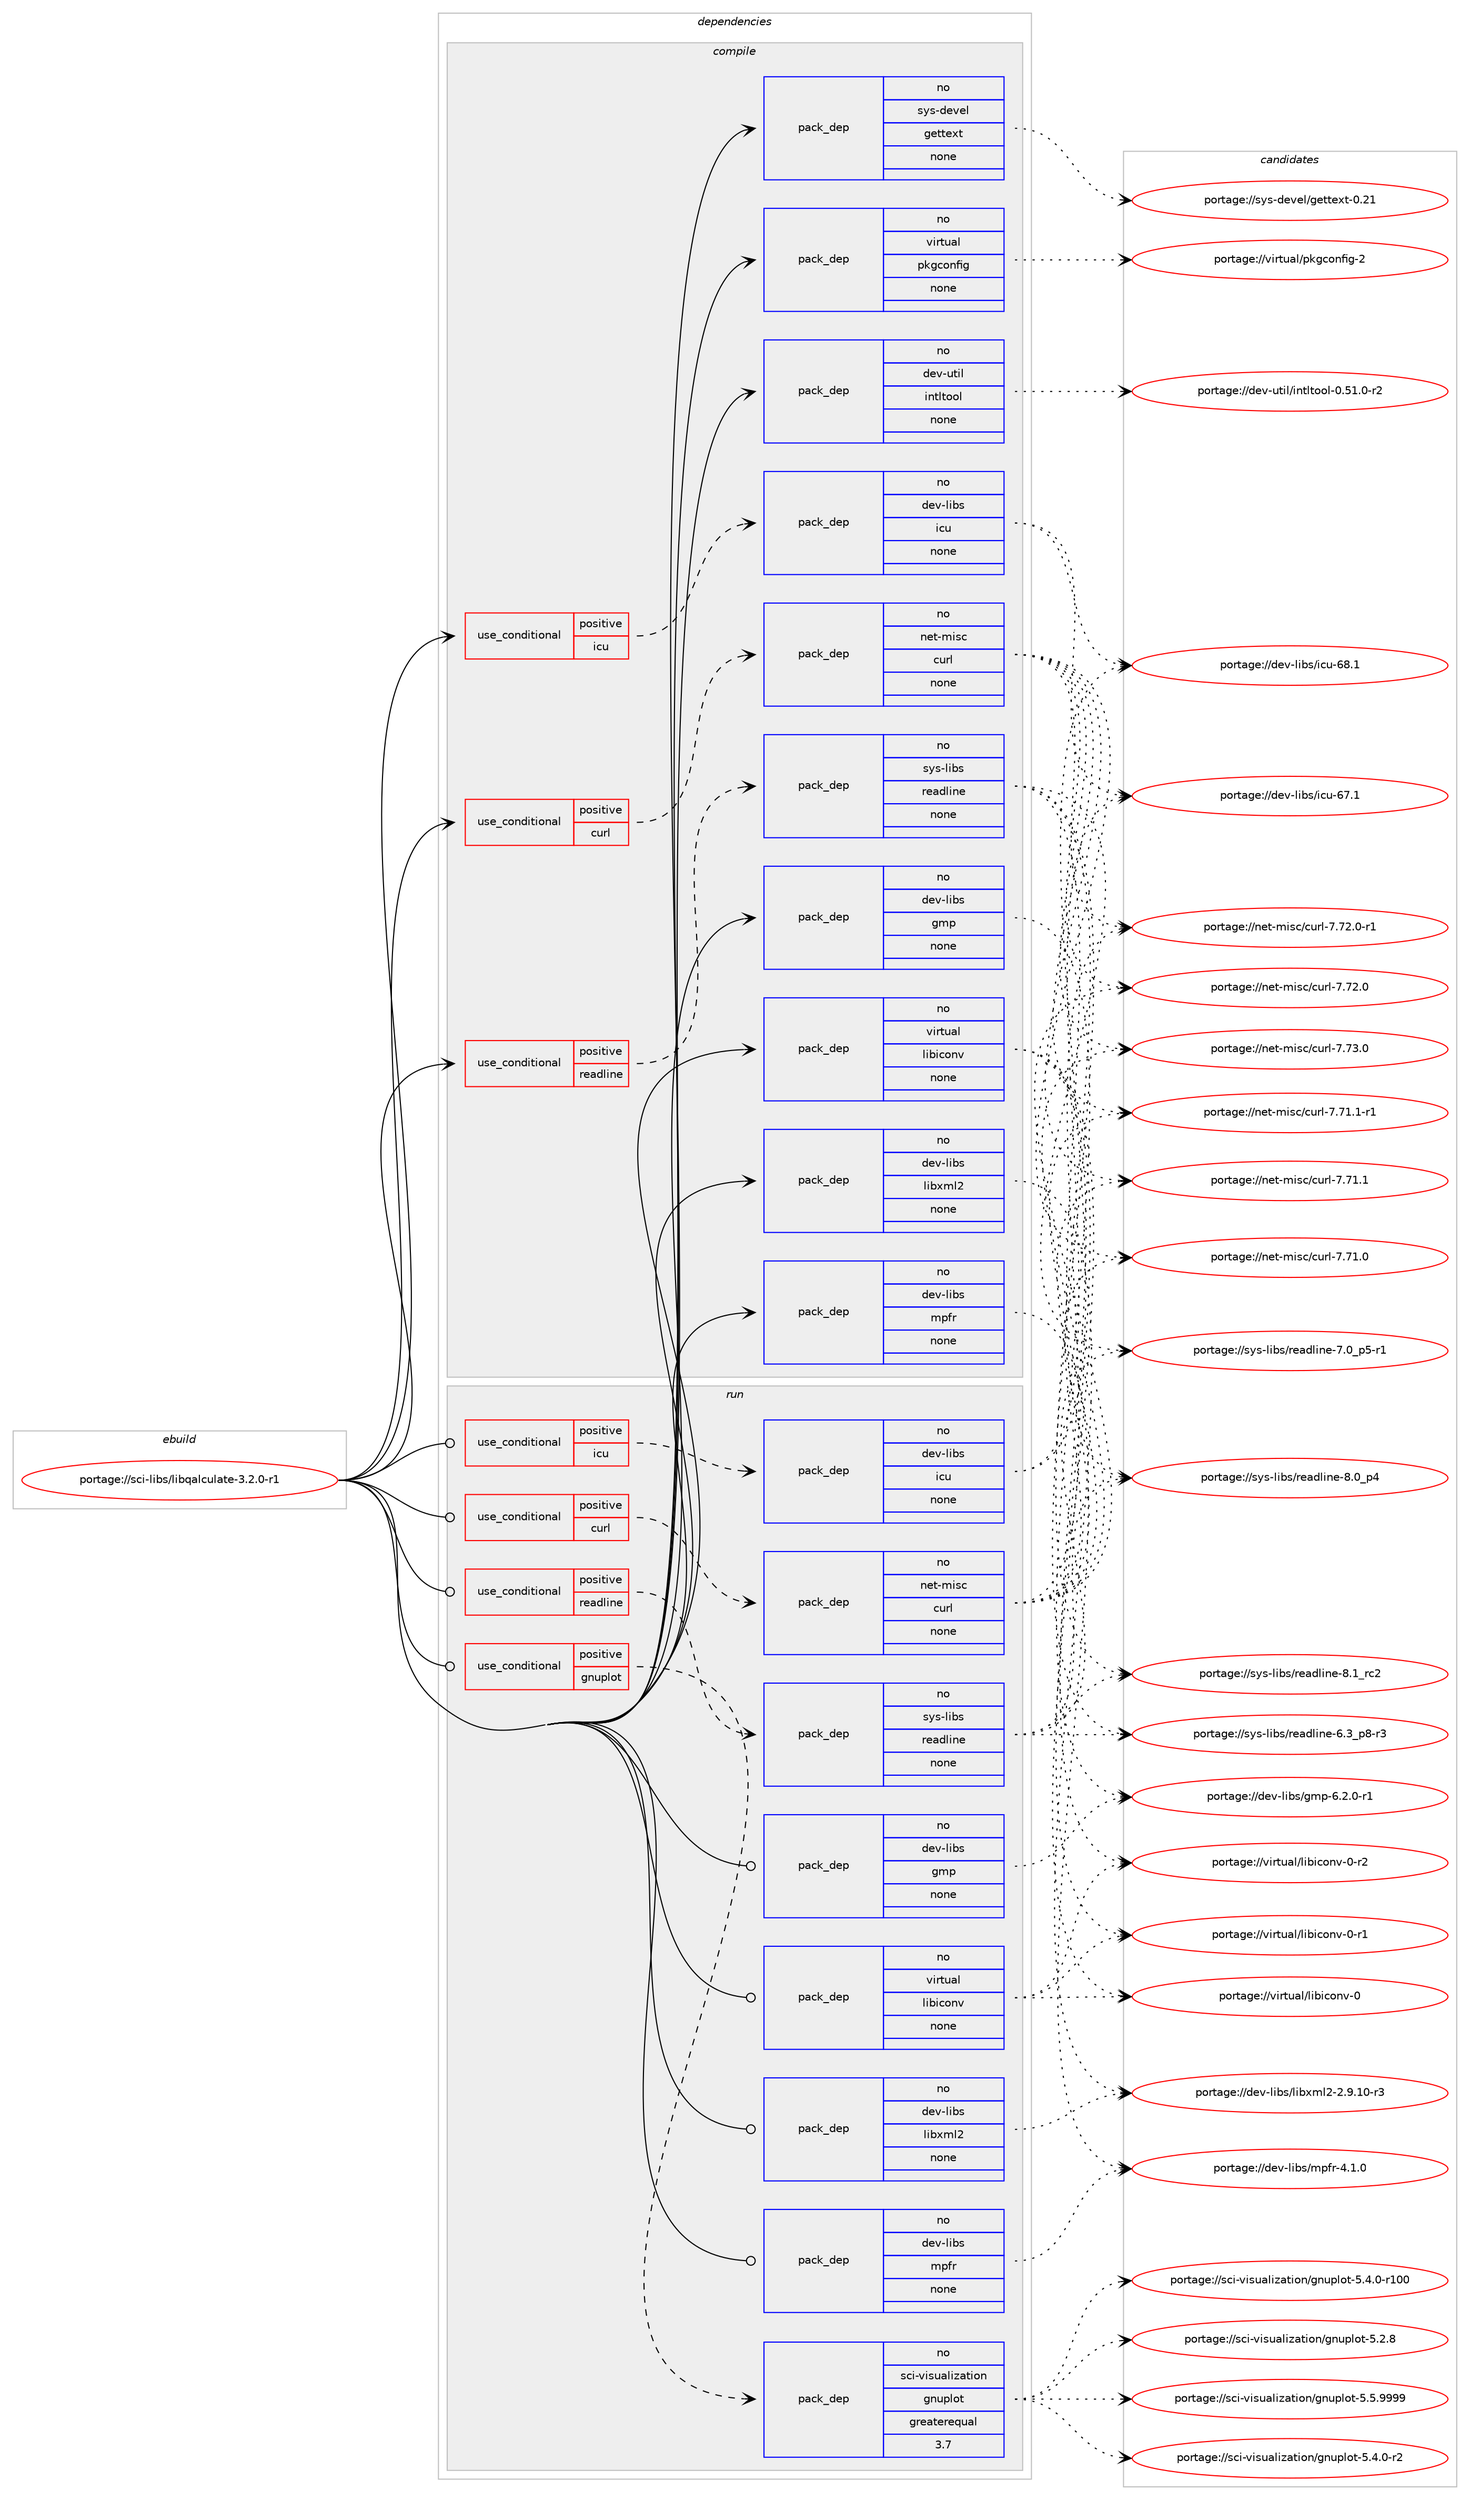 digraph prolog {

# *************
# Graph options
# *************

newrank=true;
concentrate=true;
compound=true;
graph [rankdir=LR,fontname=Helvetica,fontsize=10,ranksep=1.5];#, ranksep=2.5, nodesep=0.2];
edge  [arrowhead=vee];
node  [fontname=Helvetica,fontsize=10];

# **********
# The ebuild
# **********

subgraph cluster_leftcol {
color=gray;
rank=same;
label=<<i>ebuild</i>>;
id [label="portage://sci-libs/libqalculate-3.2.0-r1", color=red, width=4, href="../sci-libs/libqalculate-3.2.0-r1.svg"];
}

# ****************
# The dependencies
# ****************

subgraph cluster_midcol {
color=gray;
label=<<i>dependencies</i>>;
subgraph cluster_compile {
fillcolor="#eeeeee";
style=filled;
label=<<i>compile</i>>;
subgraph cond254 {
dependency2158 [label=<<TABLE BORDER="0" CELLBORDER="1" CELLSPACING="0" CELLPADDING="4"><TR><TD ROWSPAN="3" CELLPADDING="10">use_conditional</TD></TR><TR><TD>positive</TD></TR><TR><TD>curl</TD></TR></TABLE>>, shape=none, color=red];
subgraph pack1875 {
dependency2159 [label=<<TABLE BORDER="0" CELLBORDER="1" CELLSPACING="0" CELLPADDING="4" WIDTH="220"><TR><TD ROWSPAN="6" CELLPADDING="30">pack_dep</TD></TR><TR><TD WIDTH="110">no</TD></TR><TR><TD>net-misc</TD></TR><TR><TD>curl</TD></TR><TR><TD>none</TD></TR><TR><TD></TD></TR></TABLE>>, shape=none, color=blue];
}
dependency2158:e -> dependency2159:w [weight=20,style="dashed",arrowhead="vee"];
}
id:e -> dependency2158:w [weight=20,style="solid",arrowhead="vee"];
subgraph cond255 {
dependency2160 [label=<<TABLE BORDER="0" CELLBORDER="1" CELLSPACING="0" CELLPADDING="4"><TR><TD ROWSPAN="3" CELLPADDING="10">use_conditional</TD></TR><TR><TD>positive</TD></TR><TR><TD>icu</TD></TR></TABLE>>, shape=none, color=red];
subgraph pack1876 {
dependency2161 [label=<<TABLE BORDER="0" CELLBORDER="1" CELLSPACING="0" CELLPADDING="4" WIDTH="220"><TR><TD ROWSPAN="6" CELLPADDING="30">pack_dep</TD></TR><TR><TD WIDTH="110">no</TD></TR><TR><TD>dev-libs</TD></TR><TR><TD>icu</TD></TR><TR><TD>none</TD></TR><TR><TD></TD></TR></TABLE>>, shape=none, color=blue];
}
dependency2160:e -> dependency2161:w [weight=20,style="dashed",arrowhead="vee"];
}
id:e -> dependency2160:w [weight=20,style="solid",arrowhead="vee"];
subgraph cond256 {
dependency2162 [label=<<TABLE BORDER="0" CELLBORDER="1" CELLSPACING="0" CELLPADDING="4"><TR><TD ROWSPAN="3" CELLPADDING="10">use_conditional</TD></TR><TR><TD>positive</TD></TR><TR><TD>readline</TD></TR></TABLE>>, shape=none, color=red];
subgraph pack1877 {
dependency2163 [label=<<TABLE BORDER="0" CELLBORDER="1" CELLSPACING="0" CELLPADDING="4" WIDTH="220"><TR><TD ROWSPAN="6" CELLPADDING="30">pack_dep</TD></TR><TR><TD WIDTH="110">no</TD></TR><TR><TD>sys-libs</TD></TR><TR><TD>readline</TD></TR><TR><TD>none</TD></TR><TR><TD></TD></TR></TABLE>>, shape=none, color=blue];
}
dependency2162:e -> dependency2163:w [weight=20,style="dashed",arrowhead="vee"];
}
id:e -> dependency2162:w [weight=20,style="solid",arrowhead="vee"];
subgraph pack1878 {
dependency2164 [label=<<TABLE BORDER="0" CELLBORDER="1" CELLSPACING="0" CELLPADDING="4" WIDTH="220"><TR><TD ROWSPAN="6" CELLPADDING="30">pack_dep</TD></TR><TR><TD WIDTH="110">no</TD></TR><TR><TD>dev-libs</TD></TR><TR><TD>gmp</TD></TR><TR><TD>none</TD></TR><TR><TD></TD></TR></TABLE>>, shape=none, color=blue];
}
id:e -> dependency2164:w [weight=20,style="solid",arrowhead="vee"];
subgraph pack1879 {
dependency2165 [label=<<TABLE BORDER="0" CELLBORDER="1" CELLSPACING="0" CELLPADDING="4" WIDTH="220"><TR><TD ROWSPAN="6" CELLPADDING="30">pack_dep</TD></TR><TR><TD WIDTH="110">no</TD></TR><TR><TD>dev-libs</TD></TR><TR><TD>libxml2</TD></TR><TR><TD>none</TD></TR><TR><TD></TD></TR></TABLE>>, shape=none, color=blue];
}
id:e -> dependency2165:w [weight=20,style="solid",arrowhead="vee"];
subgraph pack1880 {
dependency2166 [label=<<TABLE BORDER="0" CELLBORDER="1" CELLSPACING="0" CELLPADDING="4" WIDTH="220"><TR><TD ROWSPAN="6" CELLPADDING="30">pack_dep</TD></TR><TR><TD WIDTH="110">no</TD></TR><TR><TD>dev-libs</TD></TR><TR><TD>mpfr</TD></TR><TR><TD>none</TD></TR><TR><TD></TD></TR></TABLE>>, shape=none, color=blue];
}
id:e -> dependency2166:w [weight=20,style="solid",arrowhead="vee"];
subgraph pack1881 {
dependency2167 [label=<<TABLE BORDER="0" CELLBORDER="1" CELLSPACING="0" CELLPADDING="4" WIDTH="220"><TR><TD ROWSPAN="6" CELLPADDING="30">pack_dep</TD></TR><TR><TD WIDTH="110">no</TD></TR><TR><TD>dev-util</TD></TR><TR><TD>intltool</TD></TR><TR><TD>none</TD></TR><TR><TD></TD></TR></TABLE>>, shape=none, color=blue];
}
id:e -> dependency2167:w [weight=20,style="solid",arrowhead="vee"];
subgraph pack1882 {
dependency2168 [label=<<TABLE BORDER="0" CELLBORDER="1" CELLSPACING="0" CELLPADDING="4" WIDTH="220"><TR><TD ROWSPAN="6" CELLPADDING="30">pack_dep</TD></TR><TR><TD WIDTH="110">no</TD></TR><TR><TD>sys-devel</TD></TR><TR><TD>gettext</TD></TR><TR><TD>none</TD></TR><TR><TD></TD></TR></TABLE>>, shape=none, color=blue];
}
id:e -> dependency2168:w [weight=20,style="solid",arrowhead="vee"];
subgraph pack1883 {
dependency2169 [label=<<TABLE BORDER="0" CELLBORDER="1" CELLSPACING="0" CELLPADDING="4" WIDTH="220"><TR><TD ROWSPAN="6" CELLPADDING="30">pack_dep</TD></TR><TR><TD WIDTH="110">no</TD></TR><TR><TD>virtual</TD></TR><TR><TD>libiconv</TD></TR><TR><TD>none</TD></TR><TR><TD></TD></TR></TABLE>>, shape=none, color=blue];
}
id:e -> dependency2169:w [weight=20,style="solid",arrowhead="vee"];
subgraph pack1884 {
dependency2170 [label=<<TABLE BORDER="0" CELLBORDER="1" CELLSPACING="0" CELLPADDING="4" WIDTH="220"><TR><TD ROWSPAN="6" CELLPADDING="30">pack_dep</TD></TR><TR><TD WIDTH="110">no</TD></TR><TR><TD>virtual</TD></TR><TR><TD>pkgconfig</TD></TR><TR><TD>none</TD></TR><TR><TD></TD></TR></TABLE>>, shape=none, color=blue];
}
id:e -> dependency2170:w [weight=20,style="solid",arrowhead="vee"];
}
subgraph cluster_compileandrun {
fillcolor="#eeeeee";
style=filled;
label=<<i>compile and run</i>>;
}
subgraph cluster_run {
fillcolor="#eeeeee";
style=filled;
label=<<i>run</i>>;
subgraph cond257 {
dependency2171 [label=<<TABLE BORDER="0" CELLBORDER="1" CELLSPACING="0" CELLPADDING="4"><TR><TD ROWSPAN="3" CELLPADDING="10">use_conditional</TD></TR><TR><TD>positive</TD></TR><TR><TD>curl</TD></TR></TABLE>>, shape=none, color=red];
subgraph pack1885 {
dependency2172 [label=<<TABLE BORDER="0" CELLBORDER="1" CELLSPACING="0" CELLPADDING="4" WIDTH="220"><TR><TD ROWSPAN="6" CELLPADDING="30">pack_dep</TD></TR><TR><TD WIDTH="110">no</TD></TR><TR><TD>net-misc</TD></TR><TR><TD>curl</TD></TR><TR><TD>none</TD></TR><TR><TD></TD></TR></TABLE>>, shape=none, color=blue];
}
dependency2171:e -> dependency2172:w [weight=20,style="dashed",arrowhead="vee"];
}
id:e -> dependency2171:w [weight=20,style="solid",arrowhead="odot"];
subgraph cond258 {
dependency2173 [label=<<TABLE BORDER="0" CELLBORDER="1" CELLSPACING="0" CELLPADDING="4"><TR><TD ROWSPAN="3" CELLPADDING="10">use_conditional</TD></TR><TR><TD>positive</TD></TR><TR><TD>gnuplot</TD></TR></TABLE>>, shape=none, color=red];
subgraph pack1886 {
dependency2174 [label=<<TABLE BORDER="0" CELLBORDER="1" CELLSPACING="0" CELLPADDING="4" WIDTH="220"><TR><TD ROWSPAN="6" CELLPADDING="30">pack_dep</TD></TR><TR><TD WIDTH="110">no</TD></TR><TR><TD>sci-visualization</TD></TR><TR><TD>gnuplot</TD></TR><TR><TD>greaterequal</TD></TR><TR><TD>3.7</TD></TR></TABLE>>, shape=none, color=blue];
}
dependency2173:e -> dependency2174:w [weight=20,style="dashed",arrowhead="vee"];
}
id:e -> dependency2173:w [weight=20,style="solid",arrowhead="odot"];
subgraph cond259 {
dependency2175 [label=<<TABLE BORDER="0" CELLBORDER="1" CELLSPACING="0" CELLPADDING="4"><TR><TD ROWSPAN="3" CELLPADDING="10">use_conditional</TD></TR><TR><TD>positive</TD></TR><TR><TD>icu</TD></TR></TABLE>>, shape=none, color=red];
subgraph pack1887 {
dependency2176 [label=<<TABLE BORDER="0" CELLBORDER="1" CELLSPACING="0" CELLPADDING="4" WIDTH="220"><TR><TD ROWSPAN="6" CELLPADDING="30">pack_dep</TD></TR><TR><TD WIDTH="110">no</TD></TR><TR><TD>dev-libs</TD></TR><TR><TD>icu</TD></TR><TR><TD>none</TD></TR><TR><TD></TD></TR></TABLE>>, shape=none, color=blue];
}
dependency2175:e -> dependency2176:w [weight=20,style="dashed",arrowhead="vee"];
}
id:e -> dependency2175:w [weight=20,style="solid",arrowhead="odot"];
subgraph cond260 {
dependency2177 [label=<<TABLE BORDER="0" CELLBORDER="1" CELLSPACING="0" CELLPADDING="4"><TR><TD ROWSPAN="3" CELLPADDING="10">use_conditional</TD></TR><TR><TD>positive</TD></TR><TR><TD>readline</TD></TR></TABLE>>, shape=none, color=red];
subgraph pack1888 {
dependency2178 [label=<<TABLE BORDER="0" CELLBORDER="1" CELLSPACING="0" CELLPADDING="4" WIDTH="220"><TR><TD ROWSPAN="6" CELLPADDING="30">pack_dep</TD></TR><TR><TD WIDTH="110">no</TD></TR><TR><TD>sys-libs</TD></TR><TR><TD>readline</TD></TR><TR><TD>none</TD></TR><TR><TD></TD></TR></TABLE>>, shape=none, color=blue];
}
dependency2177:e -> dependency2178:w [weight=20,style="dashed",arrowhead="vee"];
}
id:e -> dependency2177:w [weight=20,style="solid",arrowhead="odot"];
subgraph pack1889 {
dependency2179 [label=<<TABLE BORDER="0" CELLBORDER="1" CELLSPACING="0" CELLPADDING="4" WIDTH="220"><TR><TD ROWSPAN="6" CELLPADDING="30">pack_dep</TD></TR><TR><TD WIDTH="110">no</TD></TR><TR><TD>dev-libs</TD></TR><TR><TD>gmp</TD></TR><TR><TD>none</TD></TR><TR><TD></TD></TR></TABLE>>, shape=none, color=blue];
}
id:e -> dependency2179:w [weight=20,style="solid",arrowhead="odot"];
subgraph pack1890 {
dependency2180 [label=<<TABLE BORDER="0" CELLBORDER="1" CELLSPACING="0" CELLPADDING="4" WIDTH="220"><TR><TD ROWSPAN="6" CELLPADDING="30">pack_dep</TD></TR><TR><TD WIDTH="110">no</TD></TR><TR><TD>dev-libs</TD></TR><TR><TD>libxml2</TD></TR><TR><TD>none</TD></TR><TR><TD></TD></TR></TABLE>>, shape=none, color=blue];
}
id:e -> dependency2180:w [weight=20,style="solid",arrowhead="odot"];
subgraph pack1891 {
dependency2181 [label=<<TABLE BORDER="0" CELLBORDER="1" CELLSPACING="0" CELLPADDING="4" WIDTH="220"><TR><TD ROWSPAN="6" CELLPADDING="30">pack_dep</TD></TR><TR><TD WIDTH="110">no</TD></TR><TR><TD>dev-libs</TD></TR><TR><TD>mpfr</TD></TR><TR><TD>none</TD></TR><TR><TD></TD></TR></TABLE>>, shape=none, color=blue];
}
id:e -> dependency2181:w [weight=20,style="solid",arrowhead="odot"];
subgraph pack1892 {
dependency2182 [label=<<TABLE BORDER="0" CELLBORDER="1" CELLSPACING="0" CELLPADDING="4" WIDTH="220"><TR><TD ROWSPAN="6" CELLPADDING="30">pack_dep</TD></TR><TR><TD WIDTH="110">no</TD></TR><TR><TD>virtual</TD></TR><TR><TD>libiconv</TD></TR><TR><TD>none</TD></TR><TR><TD></TD></TR></TABLE>>, shape=none, color=blue];
}
id:e -> dependency2182:w [weight=20,style="solid",arrowhead="odot"];
}
}

# **************
# The candidates
# **************

subgraph cluster_choices {
rank=same;
color=gray;
label=<<i>candidates</i>>;

subgraph choice1875 {
color=black;
nodesep=1;
choice1101011164510910511599479911711410845554655514648 [label="portage://net-misc/curl-7.73.0", color=red, width=4,href="../net-misc/curl-7.73.0.svg"];
choice11010111645109105115994799117114108455546555046484511449 [label="portage://net-misc/curl-7.72.0-r1", color=red, width=4,href="../net-misc/curl-7.72.0-r1.svg"];
choice1101011164510910511599479911711410845554655504648 [label="portage://net-misc/curl-7.72.0", color=red, width=4,href="../net-misc/curl-7.72.0.svg"];
choice11010111645109105115994799117114108455546554946494511449 [label="portage://net-misc/curl-7.71.1-r1", color=red, width=4,href="../net-misc/curl-7.71.1-r1.svg"];
choice1101011164510910511599479911711410845554655494649 [label="portage://net-misc/curl-7.71.1", color=red, width=4,href="../net-misc/curl-7.71.1.svg"];
choice1101011164510910511599479911711410845554655494648 [label="portage://net-misc/curl-7.71.0", color=red, width=4,href="../net-misc/curl-7.71.0.svg"];
dependency2159:e -> choice1101011164510910511599479911711410845554655514648:w [style=dotted,weight="100"];
dependency2159:e -> choice11010111645109105115994799117114108455546555046484511449:w [style=dotted,weight="100"];
dependency2159:e -> choice1101011164510910511599479911711410845554655504648:w [style=dotted,weight="100"];
dependency2159:e -> choice11010111645109105115994799117114108455546554946494511449:w [style=dotted,weight="100"];
dependency2159:e -> choice1101011164510910511599479911711410845554655494649:w [style=dotted,weight="100"];
dependency2159:e -> choice1101011164510910511599479911711410845554655494648:w [style=dotted,weight="100"];
}
subgraph choice1876 {
color=black;
nodesep=1;
choice100101118451081059811547105991174554564649 [label="portage://dev-libs/icu-68.1", color=red, width=4,href="../dev-libs/icu-68.1.svg"];
choice100101118451081059811547105991174554554649 [label="portage://dev-libs/icu-67.1", color=red, width=4,href="../dev-libs/icu-67.1.svg"];
dependency2161:e -> choice100101118451081059811547105991174554564649:w [style=dotted,weight="100"];
dependency2161:e -> choice100101118451081059811547105991174554554649:w [style=dotted,weight="100"];
}
subgraph choice1877 {
color=black;
nodesep=1;
choice1151211154510810598115471141019710010810511010145564649951149950 [label="portage://sys-libs/readline-8.1_rc2", color=red, width=4,href="../sys-libs/readline-8.1_rc2.svg"];
choice11512111545108105981154711410197100108105110101455646489511252 [label="portage://sys-libs/readline-8.0_p4", color=red, width=4,href="../sys-libs/readline-8.0_p4.svg"];
choice115121115451081059811547114101971001081051101014555464895112534511449 [label="portage://sys-libs/readline-7.0_p5-r1", color=red, width=4,href="../sys-libs/readline-7.0_p5-r1.svg"];
choice115121115451081059811547114101971001081051101014554465195112564511451 [label="portage://sys-libs/readline-6.3_p8-r3", color=red, width=4,href="../sys-libs/readline-6.3_p8-r3.svg"];
dependency2163:e -> choice1151211154510810598115471141019710010810511010145564649951149950:w [style=dotted,weight="100"];
dependency2163:e -> choice11512111545108105981154711410197100108105110101455646489511252:w [style=dotted,weight="100"];
dependency2163:e -> choice115121115451081059811547114101971001081051101014555464895112534511449:w [style=dotted,weight="100"];
dependency2163:e -> choice115121115451081059811547114101971001081051101014554465195112564511451:w [style=dotted,weight="100"];
}
subgraph choice1878 {
color=black;
nodesep=1;
choice1001011184510810598115471031091124554465046484511449 [label="portage://dev-libs/gmp-6.2.0-r1", color=red, width=4,href="../dev-libs/gmp-6.2.0-r1.svg"];
dependency2164:e -> choice1001011184510810598115471031091124554465046484511449:w [style=dotted,weight="100"];
}
subgraph choice1879 {
color=black;
nodesep=1;
choice1001011184510810598115471081059812010910850455046574649484511451 [label="portage://dev-libs/libxml2-2.9.10-r3", color=red, width=4,href="../dev-libs/libxml2-2.9.10-r3.svg"];
dependency2165:e -> choice1001011184510810598115471081059812010910850455046574649484511451:w [style=dotted,weight="100"];
}
subgraph choice1880 {
color=black;
nodesep=1;
choice100101118451081059811547109112102114455246494648 [label="portage://dev-libs/mpfr-4.1.0", color=red, width=4,href="../dev-libs/mpfr-4.1.0.svg"];
dependency2166:e -> choice100101118451081059811547109112102114455246494648:w [style=dotted,weight="100"];
}
subgraph choice1881 {
color=black;
nodesep=1;
choice1001011184511711610510847105110116108116111111108454846534946484511450 [label="portage://dev-util/intltool-0.51.0-r2", color=red, width=4,href="../dev-util/intltool-0.51.0-r2.svg"];
dependency2167:e -> choice1001011184511711610510847105110116108116111111108454846534946484511450:w [style=dotted,weight="100"];
}
subgraph choice1882 {
color=black;
nodesep=1;
choice11512111545100101118101108471031011161161011201164548465049 [label="portage://sys-devel/gettext-0.21", color=red, width=4,href="../sys-devel/gettext-0.21.svg"];
dependency2168:e -> choice11512111545100101118101108471031011161161011201164548465049:w [style=dotted,weight="100"];
}
subgraph choice1883 {
color=black;
nodesep=1;
choice1181051141161179710847108105981059911111011845484511450 [label="portage://virtual/libiconv-0-r2", color=red, width=4,href="../virtual/libiconv-0-r2.svg"];
choice1181051141161179710847108105981059911111011845484511449 [label="portage://virtual/libiconv-0-r1", color=red, width=4,href="../virtual/libiconv-0-r1.svg"];
choice118105114116117971084710810598105991111101184548 [label="portage://virtual/libiconv-0", color=red, width=4,href="../virtual/libiconv-0.svg"];
dependency2169:e -> choice1181051141161179710847108105981059911111011845484511450:w [style=dotted,weight="100"];
dependency2169:e -> choice1181051141161179710847108105981059911111011845484511449:w [style=dotted,weight="100"];
dependency2169:e -> choice118105114116117971084710810598105991111101184548:w [style=dotted,weight="100"];
}
subgraph choice1884 {
color=black;
nodesep=1;
choice1181051141161179710847112107103991111101021051034550 [label="portage://virtual/pkgconfig-2", color=red, width=4,href="../virtual/pkgconfig-2.svg"];
dependency2170:e -> choice1181051141161179710847112107103991111101021051034550:w [style=dotted,weight="100"];
}
subgraph choice1885 {
color=black;
nodesep=1;
choice1101011164510910511599479911711410845554655514648 [label="portage://net-misc/curl-7.73.0", color=red, width=4,href="../net-misc/curl-7.73.0.svg"];
choice11010111645109105115994799117114108455546555046484511449 [label="portage://net-misc/curl-7.72.0-r1", color=red, width=4,href="../net-misc/curl-7.72.0-r1.svg"];
choice1101011164510910511599479911711410845554655504648 [label="portage://net-misc/curl-7.72.0", color=red, width=4,href="../net-misc/curl-7.72.0.svg"];
choice11010111645109105115994799117114108455546554946494511449 [label="portage://net-misc/curl-7.71.1-r1", color=red, width=4,href="../net-misc/curl-7.71.1-r1.svg"];
choice1101011164510910511599479911711410845554655494649 [label="portage://net-misc/curl-7.71.1", color=red, width=4,href="../net-misc/curl-7.71.1.svg"];
choice1101011164510910511599479911711410845554655494648 [label="portage://net-misc/curl-7.71.0", color=red, width=4,href="../net-misc/curl-7.71.0.svg"];
dependency2172:e -> choice1101011164510910511599479911711410845554655514648:w [style=dotted,weight="100"];
dependency2172:e -> choice11010111645109105115994799117114108455546555046484511449:w [style=dotted,weight="100"];
dependency2172:e -> choice1101011164510910511599479911711410845554655504648:w [style=dotted,weight="100"];
dependency2172:e -> choice11010111645109105115994799117114108455546554946494511449:w [style=dotted,weight="100"];
dependency2172:e -> choice1101011164510910511599479911711410845554655494649:w [style=dotted,weight="100"];
dependency2172:e -> choice1101011164510910511599479911711410845554655494648:w [style=dotted,weight="100"];
}
subgraph choice1886 {
color=black;
nodesep=1;
choice1159910545118105115117971081051229711610511111047103110117112108111116455346534657575757 [label="portage://sci-visualization/gnuplot-5.5.9999", color=red, width=4,href="../sci-visualization/gnuplot-5.5.9999.svg"];
choice11599105451181051151179710810512297116105111110471031101171121081111164553465246484511450 [label="portage://sci-visualization/gnuplot-5.4.0-r2", color=red, width=4,href="../sci-visualization/gnuplot-5.4.0-r2.svg"];
choice115991054511810511511797108105122971161051111104710311011711210811111645534652464845114494848 [label="portage://sci-visualization/gnuplot-5.4.0-r100", color=red, width=4,href="../sci-visualization/gnuplot-5.4.0-r100.svg"];
choice1159910545118105115117971081051229711610511111047103110117112108111116455346504656 [label="portage://sci-visualization/gnuplot-5.2.8", color=red, width=4,href="../sci-visualization/gnuplot-5.2.8.svg"];
dependency2174:e -> choice1159910545118105115117971081051229711610511111047103110117112108111116455346534657575757:w [style=dotted,weight="100"];
dependency2174:e -> choice11599105451181051151179710810512297116105111110471031101171121081111164553465246484511450:w [style=dotted,weight="100"];
dependency2174:e -> choice115991054511810511511797108105122971161051111104710311011711210811111645534652464845114494848:w [style=dotted,weight="100"];
dependency2174:e -> choice1159910545118105115117971081051229711610511111047103110117112108111116455346504656:w [style=dotted,weight="100"];
}
subgraph choice1887 {
color=black;
nodesep=1;
choice100101118451081059811547105991174554564649 [label="portage://dev-libs/icu-68.1", color=red, width=4,href="../dev-libs/icu-68.1.svg"];
choice100101118451081059811547105991174554554649 [label="portage://dev-libs/icu-67.1", color=red, width=4,href="../dev-libs/icu-67.1.svg"];
dependency2176:e -> choice100101118451081059811547105991174554564649:w [style=dotted,weight="100"];
dependency2176:e -> choice100101118451081059811547105991174554554649:w [style=dotted,weight="100"];
}
subgraph choice1888 {
color=black;
nodesep=1;
choice1151211154510810598115471141019710010810511010145564649951149950 [label="portage://sys-libs/readline-8.1_rc2", color=red, width=4,href="../sys-libs/readline-8.1_rc2.svg"];
choice11512111545108105981154711410197100108105110101455646489511252 [label="portage://sys-libs/readline-8.0_p4", color=red, width=4,href="../sys-libs/readline-8.0_p4.svg"];
choice115121115451081059811547114101971001081051101014555464895112534511449 [label="portage://sys-libs/readline-7.0_p5-r1", color=red, width=4,href="../sys-libs/readline-7.0_p5-r1.svg"];
choice115121115451081059811547114101971001081051101014554465195112564511451 [label="portage://sys-libs/readline-6.3_p8-r3", color=red, width=4,href="../sys-libs/readline-6.3_p8-r3.svg"];
dependency2178:e -> choice1151211154510810598115471141019710010810511010145564649951149950:w [style=dotted,weight="100"];
dependency2178:e -> choice11512111545108105981154711410197100108105110101455646489511252:w [style=dotted,weight="100"];
dependency2178:e -> choice115121115451081059811547114101971001081051101014555464895112534511449:w [style=dotted,weight="100"];
dependency2178:e -> choice115121115451081059811547114101971001081051101014554465195112564511451:w [style=dotted,weight="100"];
}
subgraph choice1889 {
color=black;
nodesep=1;
choice1001011184510810598115471031091124554465046484511449 [label="portage://dev-libs/gmp-6.2.0-r1", color=red, width=4,href="../dev-libs/gmp-6.2.0-r1.svg"];
dependency2179:e -> choice1001011184510810598115471031091124554465046484511449:w [style=dotted,weight="100"];
}
subgraph choice1890 {
color=black;
nodesep=1;
choice1001011184510810598115471081059812010910850455046574649484511451 [label="portage://dev-libs/libxml2-2.9.10-r3", color=red, width=4,href="../dev-libs/libxml2-2.9.10-r3.svg"];
dependency2180:e -> choice1001011184510810598115471081059812010910850455046574649484511451:w [style=dotted,weight="100"];
}
subgraph choice1891 {
color=black;
nodesep=1;
choice100101118451081059811547109112102114455246494648 [label="portage://dev-libs/mpfr-4.1.0", color=red, width=4,href="../dev-libs/mpfr-4.1.0.svg"];
dependency2181:e -> choice100101118451081059811547109112102114455246494648:w [style=dotted,weight="100"];
}
subgraph choice1892 {
color=black;
nodesep=1;
choice1181051141161179710847108105981059911111011845484511450 [label="portage://virtual/libiconv-0-r2", color=red, width=4,href="../virtual/libiconv-0-r2.svg"];
choice1181051141161179710847108105981059911111011845484511449 [label="portage://virtual/libiconv-0-r1", color=red, width=4,href="../virtual/libiconv-0-r1.svg"];
choice118105114116117971084710810598105991111101184548 [label="portage://virtual/libiconv-0", color=red, width=4,href="../virtual/libiconv-0.svg"];
dependency2182:e -> choice1181051141161179710847108105981059911111011845484511450:w [style=dotted,weight="100"];
dependency2182:e -> choice1181051141161179710847108105981059911111011845484511449:w [style=dotted,weight="100"];
dependency2182:e -> choice118105114116117971084710810598105991111101184548:w [style=dotted,weight="100"];
}
}

}
